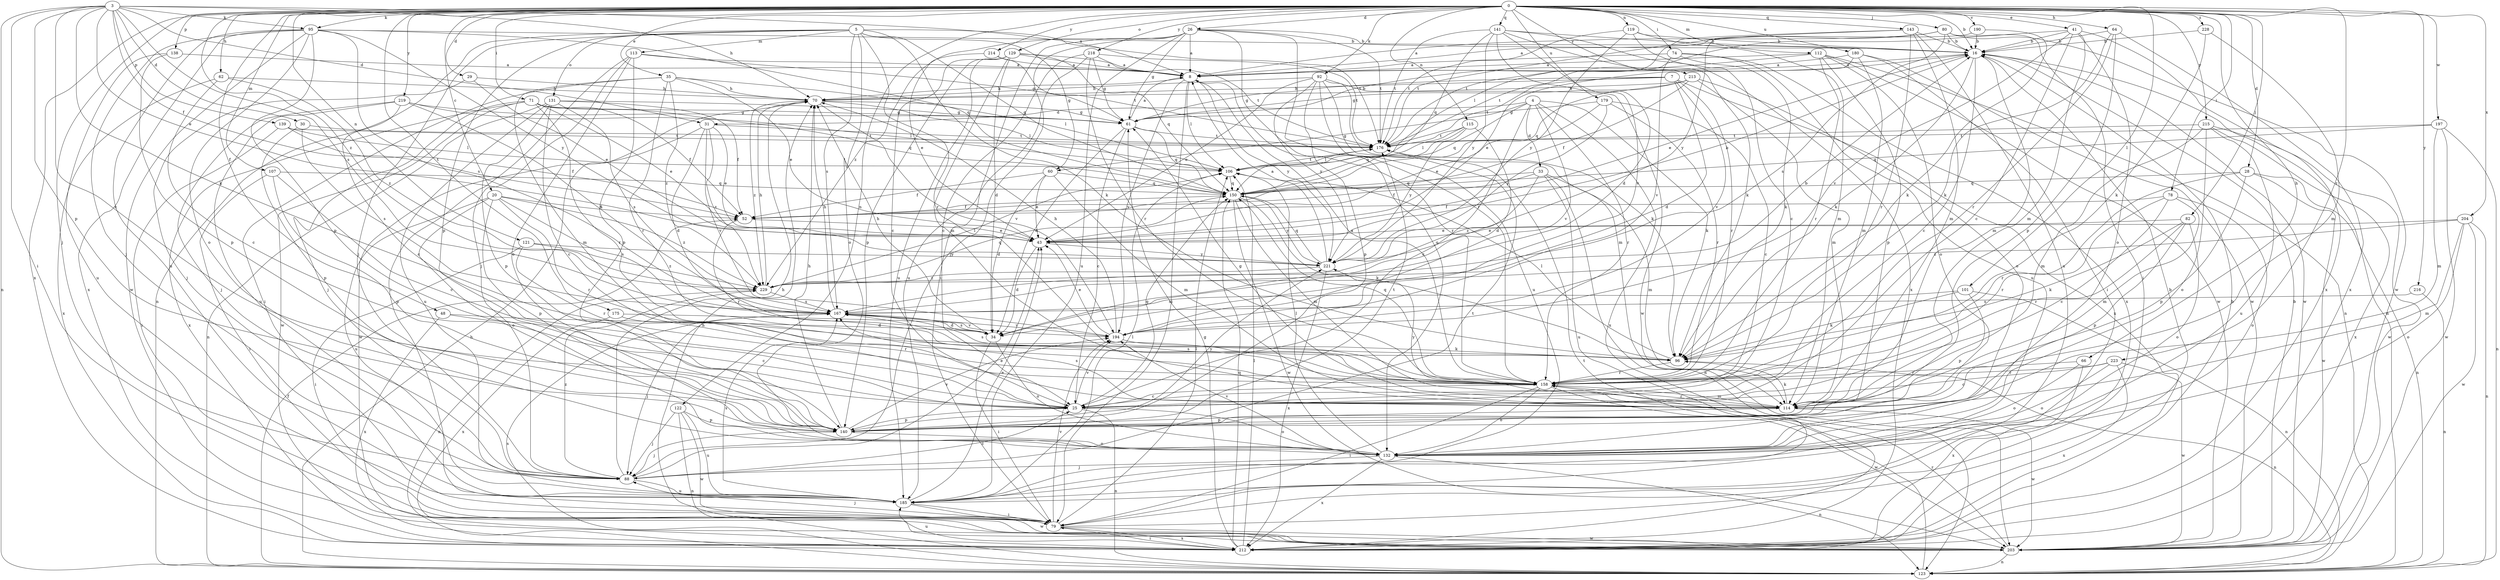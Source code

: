 strict digraph  {
0;
3;
4;
5;
7;
8;
16;
20;
25;
26;
28;
29;
30;
31;
33;
34;
35;
41;
43;
48;
52;
60;
61;
62;
64;
66;
70;
71;
74;
78;
79;
80;
82;
88;
92;
95;
96;
101;
106;
107;
112;
113;
114;
115;
119;
121;
122;
123;
129;
131;
132;
138;
139;
140;
141;
143;
150;
158;
167;
175;
176;
179;
180;
185;
190;
194;
197;
203;
204;
212;
213;
214;
215;
216;
218;
219;
221;
223;
228;
229;
0 -> 16  [label=b];
0 -> 20  [label=c];
0 -> 26  [label=d];
0 -> 28  [label=d];
0 -> 29  [label=d];
0 -> 35  [label=e];
0 -> 41  [label=e];
0 -> 48  [label=f];
0 -> 62  [label=h];
0 -> 64  [label=h];
0 -> 66  [label=h];
0 -> 71  [label=i];
0 -> 74  [label=i];
0 -> 78  [label=i];
0 -> 80  [label=j];
0 -> 82  [label=j];
0 -> 88  [label=j];
0 -> 92  [label=k];
0 -> 95  [label=k];
0 -> 101  [label=l];
0 -> 107  [label=m];
0 -> 112  [label=m];
0 -> 115  [label=n];
0 -> 119  [label=n];
0 -> 121  [label=n];
0 -> 122  [label=n];
0 -> 129  [label=o];
0 -> 138  [label=p];
0 -> 141  [label=q];
0 -> 143  [label=q];
0 -> 175  [label=t];
0 -> 179  [label=u];
0 -> 180  [label=u];
0 -> 190  [label=v];
0 -> 197  [label=w];
0 -> 204  [label=x];
0 -> 212  [label=x];
0 -> 213  [label=y];
0 -> 214  [label=y];
0 -> 215  [label=y];
0 -> 216  [label=y];
0 -> 218  [label=y];
0 -> 219  [label=y];
0 -> 223  [label=z];
0 -> 228  [label=z];
0 -> 229  [label=z];
3 -> 8  [label=a];
3 -> 25  [label=c];
3 -> 30  [label=d];
3 -> 31  [label=d];
3 -> 43  [label=e];
3 -> 52  [label=f];
3 -> 70  [label=h];
3 -> 79  [label=i];
3 -> 95  [label=k];
3 -> 96  [label=k];
3 -> 123  [label=n];
3 -> 139  [label=p];
3 -> 140  [label=p];
3 -> 167  [label=s];
4 -> 25  [label=c];
4 -> 31  [label=d];
4 -> 33  [label=d];
4 -> 60  [label=g];
4 -> 96  [label=k];
4 -> 150  [label=q];
4 -> 158  [label=r];
4 -> 194  [label=v];
4 -> 212  [label=x];
5 -> 60  [label=g];
5 -> 88  [label=j];
5 -> 96  [label=k];
5 -> 113  [label=m];
5 -> 123  [label=n];
5 -> 131  [label=o];
5 -> 132  [label=o];
5 -> 140  [label=p];
5 -> 150  [label=q];
5 -> 158  [label=r];
5 -> 167  [label=s];
5 -> 176  [label=t];
7 -> 34  [label=d];
7 -> 61  [label=g];
7 -> 70  [label=h];
7 -> 158  [label=r];
7 -> 176  [label=t];
7 -> 194  [label=v];
7 -> 212  [label=x];
8 -> 70  [label=h];
8 -> 79  [label=i];
8 -> 106  [label=l];
8 -> 158  [label=r];
8 -> 194  [label=v];
8 -> 221  [label=y];
16 -> 8  [label=a];
16 -> 25  [label=c];
16 -> 43  [label=e];
16 -> 96  [label=k];
16 -> 114  [label=m];
16 -> 123  [label=n];
16 -> 203  [label=w];
20 -> 52  [label=f];
20 -> 132  [label=o];
20 -> 140  [label=p];
20 -> 158  [label=r];
20 -> 167  [label=s];
20 -> 185  [label=u];
20 -> 229  [label=z];
25 -> 123  [label=n];
25 -> 132  [label=o];
25 -> 140  [label=p];
25 -> 150  [label=q];
25 -> 194  [label=v];
26 -> 8  [label=a];
26 -> 16  [label=b];
26 -> 61  [label=g];
26 -> 79  [label=i];
26 -> 88  [label=j];
26 -> 132  [label=o];
26 -> 158  [label=r];
26 -> 176  [label=t];
26 -> 185  [label=u];
26 -> 229  [label=z];
28 -> 123  [label=n];
28 -> 140  [label=p];
28 -> 150  [label=q];
28 -> 158  [label=r];
28 -> 203  [label=w];
29 -> 43  [label=e];
29 -> 70  [label=h];
29 -> 88  [label=j];
30 -> 140  [label=p];
30 -> 167  [label=s];
30 -> 176  [label=t];
31 -> 34  [label=d];
31 -> 43  [label=e];
31 -> 176  [label=t];
31 -> 194  [label=v];
31 -> 203  [label=w];
31 -> 229  [label=z];
33 -> 52  [label=f];
33 -> 114  [label=m];
33 -> 123  [label=n];
33 -> 150  [label=q];
33 -> 185  [label=u];
33 -> 229  [label=z];
34 -> 70  [label=h];
34 -> 79  [label=i];
34 -> 132  [label=o];
34 -> 167  [label=s];
35 -> 43  [label=e];
35 -> 70  [label=h];
35 -> 79  [label=i];
35 -> 106  [label=l];
35 -> 114  [label=m];
35 -> 158  [label=r];
35 -> 229  [label=z];
41 -> 16  [label=b];
41 -> 25  [label=c];
41 -> 114  [label=m];
41 -> 132  [label=o];
41 -> 176  [label=t];
41 -> 194  [label=v];
41 -> 212  [label=x];
43 -> 16  [label=b];
43 -> 34  [label=d];
43 -> 221  [label=y];
48 -> 25  [label=c];
48 -> 34  [label=d];
48 -> 212  [label=x];
52 -> 43  [label=e];
52 -> 158  [label=r];
60 -> 34  [label=d];
60 -> 43  [label=e];
60 -> 52  [label=f];
60 -> 114  [label=m];
60 -> 150  [label=q];
61 -> 8  [label=a];
61 -> 16  [label=b];
61 -> 25  [label=c];
61 -> 34  [label=d];
61 -> 150  [label=q];
61 -> 176  [label=t];
62 -> 25  [label=c];
62 -> 70  [label=h];
62 -> 212  [label=x];
62 -> 229  [label=z];
64 -> 16  [label=b];
64 -> 96  [label=k];
64 -> 140  [label=p];
64 -> 158  [label=r];
64 -> 212  [label=x];
66 -> 132  [label=o];
66 -> 158  [label=r];
66 -> 212  [label=x];
70 -> 61  [label=g];
70 -> 106  [label=l];
70 -> 194  [label=v];
70 -> 229  [label=z];
71 -> 43  [label=e];
71 -> 52  [label=f];
71 -> 61  [label=g];
71 -> 88  [label=j];
71 -> 150  [label=q];
71 -> 158  [label=r];
71 -> 203  [label=w];
71 -> 212  [label=x];
74 -> 8  [label=a];
74 -> 96  [label=k];
74 -> 185  [label=u];
74 -> 194  [label=v];
74 -> 212  [label=x];
78 -> 25  [label=c];
78 -> 52  [label=f];
78 -> 114  [label=m];
78 -> 132  [label=o];
78 -> 158  [label=r];
79 -> 16  [label=b];
79 -> 88  [label=j];
79 -> 106  [label=l];
79 -> 194  [label=v];
79 -> 203  [label=w];
79 -> 212  [label=x];
80 -> 8  [label=a];
80 -> 16  [label=b];
80 -> 79  [label=i];
80 -> 167  [label=s];
80 -> 176  [label=t];
80 -> 203  [label=w];
82 -> 43  [label=e];
82 -> 96  [label=k];
82 -> 132  [label=o];
82 -> 140  [label=p];
82 -> 158  [label=r];
88 -> 25  [label=c];
88 -> 43  [label=e];
88 -> 70  [label=h];
88 -> 176  [label=t];
88 -> 185  [label=u];
88 -> 229  [label=z];
92 -> 43  [label=e];
92 -> 70  [label=h];
92 -> 96  [label=k];
92 -> 114  [label=m];
92 -> 140  [label=p];
92 -> 185  [label=u];
92 -> 203  [label=w];
92 -> 221  [label=y];
95 -> 16  [label=b];
95 -> 88  [label=j];
95 -> 132  [label=o];
95 -> 140  [label=p];
95 -> 150  [label=q];
95 -> 167  [label=s];
95 -> 185  [label=u];
95 -> 203  [label=w];
95 -> 212  [label=x];
95 -> 221  [label=y];
96 -> 106  [label=l];
96 -> 123  [label=n];
96 -> 158  [label=r];
96 -> 167  [label=s];
101 -> 96  [label=k];
101 -> 123  [label=n];
101 -> 140  [label=p];
101 -> 167  [label=s];
106 -> 150  [label=q];
106 -> 176  [label=t];
107 -> 25  [label=c];
107 -> 79  [label=i];
107 -> 140  [label=p];
107 -> 150  [label=q];
112 -> 8  [label=a];
112 -> 123  [label=n];
112 -> 132  [label=o];
112 -> 140  [label=p];
112 -> 158  [label=r];
112 -> 176  [label=t];
112 -> 203  [label=w];
113 -> 8  [label=a];
113 -> 61  [label=g];
113 -> 79  [label=i];
113 -> 88  [label=j];
113 -> 132  [label=o];
113 -> 140  [label=p];
114 -> 61  [label=g];
114 -> 96  [label=k];
114 -> 140  [label=p];
114 -> 158  [label=r];
114 -> 167  [label=s];
114 -> 203  [label=w];
114 -> 221  [label=y];
115 -> 34  [label=d];
115 -> 106  [label=l];
115 -> 150  [label=q];
115 -> 176  [label=t];
115 -> 221  [label=y];
119 -> 16  [label=b];
119 -> 25  [label=c];
119 -> 114  [label=m];
119 -> 176  [label=t];
119 -> 221  [label=y];
121 -> 79  [label=i];
121 -> 158  [label=r];
121 -> 221  [label=y];
121 -> 229  [label=z];
122 -> 88  [label=j];
122 -> 123  [label=n];
122 -> 140  [label=p];
122 -> 185  [label=u];
122 -> 203  [label=w];
123 -> 52  [label=f];
123 -> 70  [label=h];
123 -> 167  [label=s];
123 -> 176  [label=t];
129 -> 8  [label=a];
129 -> 25  [label=c];
129 -> 34  [label=d];
129 -> 114  [label=m];
129 -> 140  [label=p];
129 -> 150  [label=q];
129 -> 176  [label=t];
129 -> 185  [label=u];
131 -> 25  [label=c];
131 -> 52  [label=f];
131 -> 61  [label=g];
131 -> 123  [label=n];
131 -> 140  [label=p];
131 -> 167  [label=s];
131 -> 185  [label=u];
132 -> 88  [label=j];
132 -> 106  [label=l];
132 -> 123  [label=n];
132 -> 194  [label=v];
132 -> 212  [label=x];
138 -> 8  [label=a];
138 -> 140  [label=p];
138 -> 185  [label=u];
139 -> 52  [label=f];
139 -> 79  [label=i];
139 -> 106  [label=l];
139 -> 176  [label=t];
140 -> 70  [label=h];
140 -> 88  [label=j];
140 -> 132  [label=o];
140 -> 176  [label=t];
140 -> 194  [label=v];
140 -> 221  [label=y];
141 -> 16  [label=b];
141 -> 34  [label=d];
141 -> 96  [label=k];
141 -> 150  [label=q];
141 -> 176  [label=t];
141 -> 194  [label=v];
141 -> 212  [label=x];
141 -> 221  [label=y];
143 -> 16  [label=b];
143 -> 106  [label=l];
143 -> 114  [label=m];
143 -> 158  [label=r];
143 -> 185  [label=u];
143 -> 221  [label=y];
150 -> 52  [label=f];
150 -> 96  [label=k];
150 -> 114  [label=m];
150 -> 203  [label=w];
150 -> 221  [label=y];
158 -> 8  [label=a];
158 -> 25  [label=c];
158 -> 79  [label=i];
158 -> 114  [label=m];
158 -> 132  [label=o];
158 -> 150  [label=q];
158 -> 167  [label=s];
158 -> 203  [label=w];
167 -> 16  [label=b];
167 -> 34  [label=d];
167 -> 70  [label=h];
167 -> 88  [label=j];
167 -> 194  [label=v];
175 -> 158  [label=r];
175 -> 194  [label=v];
175 -> 212  [label=x];
176 -> 106  [label=l];
179 -> 25  [label=c];
179 -> 43  [label=e];
179 -> 61  [label=g];
179 -> 158  [label=r];
179 -> 221  [label=y];
180 -> 8  [label=a];
180 -> 43  [label=e];
180 -> 79  [label=i];
180 -> 114  [label=m];
180 -> 203  [label=w];
185 -> 43  [label=e];
185 -> 79  [label=i];
185 -> 106  [label=l];
185 -> 167  [label=s];
185 -> 203  [label=w];
190 -> 8  [label=a];
190 -> 16  [label=b];
190 -> 96  [label=k];
194 -> 43  [label=e];
194 -> 70  [label=h];
194 -> 96  [label=k];
197 -> 114  [label=m];
197 -> 123  [label=n];
197 -> 150  [label=q];
197 -> 176  [label=t];
197 -> 203  [label=w];
203 -> 16  [label=b];
203 -> 70  [label=h];
203 -> 123  [label=n];
203 -> 158  [label=r];
204 -> 43  [label=e];
204 -> 114  [label=m];
204 -> 123  [label=n];
204 -> 132  [label=o];
204 -> 203  [label=w];
204 -> 229  [label=z];
212 -> 16  [label=b];
212 -> 61  [label=g];
212 -> 79  [label=i];
212 -> 106  [label=l];
212 -> 150  [label=q];
212 -> 185  [label=u];
213 -> 52  [label=f];
213 -> 61  [label=g];
213 -> 70  [label=h];
213 -> 114  [label=m];
213 -> 132  [label=o];
213 -> 150  [label=q];
214 -> 8  [label=a];
214 -> 43  [label=e];
214 -> 176  [label=t];
215 -> 114  [label=m];
215 -> 132  [label=o];
215 -> 176  [label=t];
215 -> 185  [label=u];
215 -> 203  [label=w];
215 -> 212  [label=x];
216 -> 123  [label=n];
216 -> 167  [label=s];
218 -> 8  [label=a];
218 -> 25  [label=c];
218 -> 61  [label=g];
218 -> 158  [label=r];
218 -> 176  [label=t];
218 -> 185  [label=u];
219 -> 25  [label=c];
219 -> 61  [label=g];
219 -> 88  [label=j];
219 -> 106  [label=l];
219 -> 167  [label=s];
219 -> 185  [label=u];
221 -> 8  [label=a];
221 -> 150  [label=q];
221 -> 212  [label=x];
221 -> 229  [label=z];
223 -> 25  [label=c];
223 -> 132  [label=o];
223 -> 158  [label=r];
223 -> 203  [label=w];
223 -> 212  [label=x];
228 -> 16  [label=b];
228 -> 96  [label=k];
228 -> 114  [label=m];
229 -> 70  [label=h];
229 -> 106  [label=l];
229 -> 123  [label=n];
229 -> 150  [label=q];
229 -> 167  [label=s];
}
